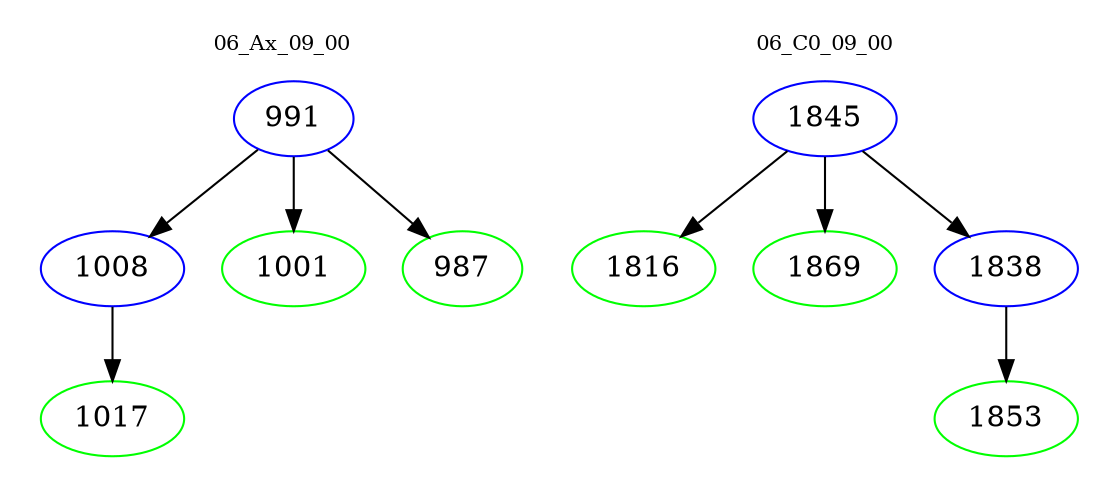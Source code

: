 digraph{
subgraph cluster_0 {
color = white
label = "06_Ax_09_00";
fontsize=10;
T0_991 [label="991", color="blue"]
T0_991 -> T0_1008 [color="black"]
T0_1008 [label="1008", color="blue"]
T0_1008 -> T0_1017 [color="black"]
T0_1017 [label="1017", color="green"]
T0_991 -> T0_1001 [color="black"]
T0_1001 [label="1001", color="green"]
T0_991 -> T0_987 [color="black"]
T0_987 [label="987", color="green"]
}
subgraph cluster_1 {
color = white
label = "06_C0_09_00";
fontsize=10;
T1_1845 [label="1845", color="blue"]
T1_1845 -> T1_1816 [color="black"]
T1_1816 [label="1816", color="green"]
T1_1845 -> T1_1869 [color="black"]
T1_1869 [label="1869", color="green"]
T1_1845 -> T1_1838 [color="black"]
T1_1838 [label="1838", color="blue"]
T1_1838 -> T1_1853 [color="black"]
T1_1853 [label="1853", color="green"]
}
}
